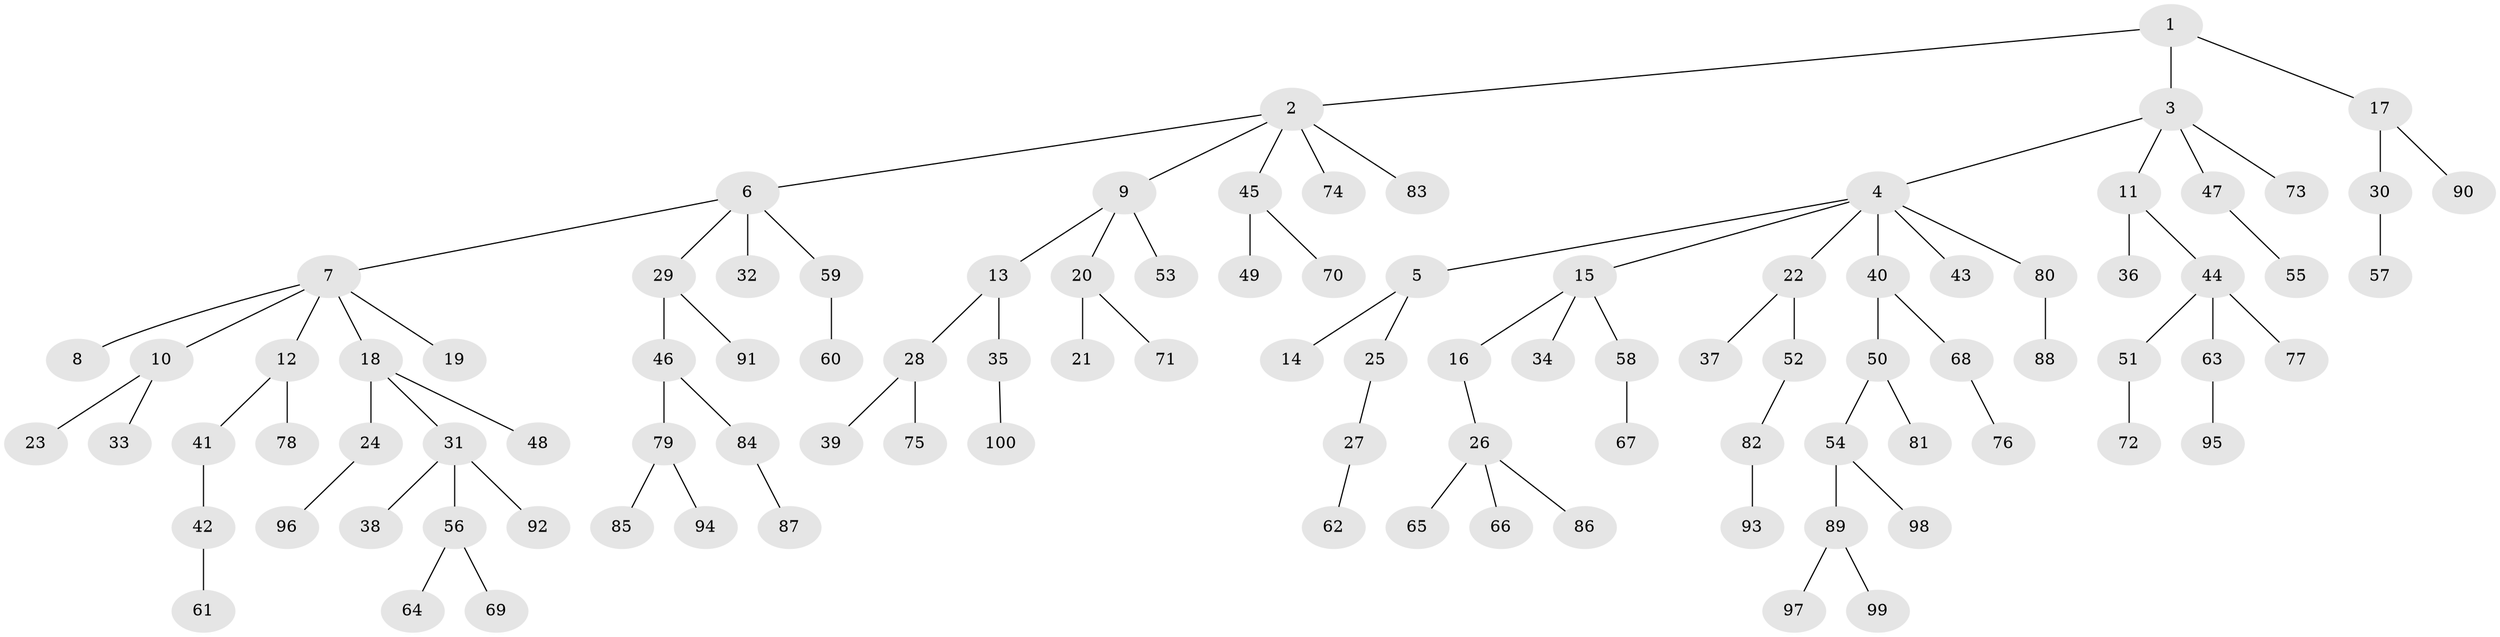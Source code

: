 // Generated by graph-tools (version 1.1) at 2025/36/03/09/25 02:36:38]
// undirected, 100 vertices, 99 edges
graph export_dot {
graph [start="1"]
  node [color=gray90,style=filled];
  1;
  2;
  3;
  4;
  5;
  6;
  7;
  8;
  9;
  10;
  11;
  12;
  13;
  14;
  15;
  16;
  17;
  18;
  19;
  20;
  21;
  22;
  23;
  24;
  25;
  26;
  27;
  28;
  29;
  30;
  31;
  32;
  33;
  34;
  35;
  36;
  37;
  38;
  39;
  40;
  41;
  42;
  43;
  44;
  45;
  46;
  47;
  48;
  49;
  50;
  51;
  52;
  53;
  54;
  55;
  56;
  57;
  58;
  59;
  60;
  61;
  62;
  63;
  64;
  65;
  66;
  67;
  68;
  69;
  70;
  71;
  72;
  73;
  74;
  75;
  76;
  77;
  78;
  79;
  80;
  81;
  82;
  83;
  84;
  85;
  86;
  87;
  88;
  89;
  90;
  91;
  92;
  93;
  94;
  95;
  96;
  97;
  98;
  99;
  100;
  1 -- 2;
  1 -- 3;
  1 -- 17;
  2 -- 6;
  2 -- 9;
  2 -- 45;
  2 -- 74;
  2 -- 83;
  3 -- 4;
  3 -- 11;
  3 -- 47;
  3 -- 73;
  4 -- 5;
  4 -- 15;
  4 -- 22;
  4 -- 40;
  4 -- 43;
  4 -- 80;
  5 -- 14;
  5 -- 25;
  6 -- 7;
  6 -- 29;
  6 -- 32;
  6 -- 59;
  7 -- 8;
  7 -- 10;
  7 -- 12;
  7 -- 18;
  7 -- 19;
  9 -- 13;
  9 -- 20;
  9 -- 53;
  10 -- 23;
  10 -- 33;
  11 -- 36;
  11 -- 44;
  12 -- 41;
  12 -- 78;
  13 -- 28;
  13 -- 35;
  15 -- 16;
  15 -- 34;
  15 -- 58;
  16 -- 26;
  17 -- 30;
  17 -- 90;
  18 -- 24;
  18 -- 31;
  18 -- 48;
  20 -- 21;
  20 -- 71;
  22 -- 37;
  22 -- 52;
  24 -- 96;
  25 -- 27;
  26 -- 65;
  26 -- 66;
  26 -- 86;
  27 -- 62;
  28 -- 39;
  28 -- 75;
  29 -- 46;
  29 -- 91;
  30 -- 57;
  31 -- 38;
  31 -- 56;
  31 -- 92;
  35 -- 100;
  40 -- 50;
  40 -- 68;
  41 -- 42;
  42 -- 61;
  44 -- 51;
  44 -- 63;
  44 -- 77;
  45 -- 49;
  45 -- 70;
  46 -- 79;
  46 -- 84;
  47 -- 55;
  50 -- 54;
  50 -- 81;
  51 -- 72;
  52 -- 82;
  54 -- 89;
  54 -- 98;
  56 -- 64;
  56 -- 69;
  58 -- 67;
  59 -- 60;
  63 -- 95;
  68 -- 76;
  79 -- 85;
  79 -- 94;
  80 -- 88;
  82 -- 93;
  84 -- 87;
  89 -- 97;
  89 -- 99;
}

